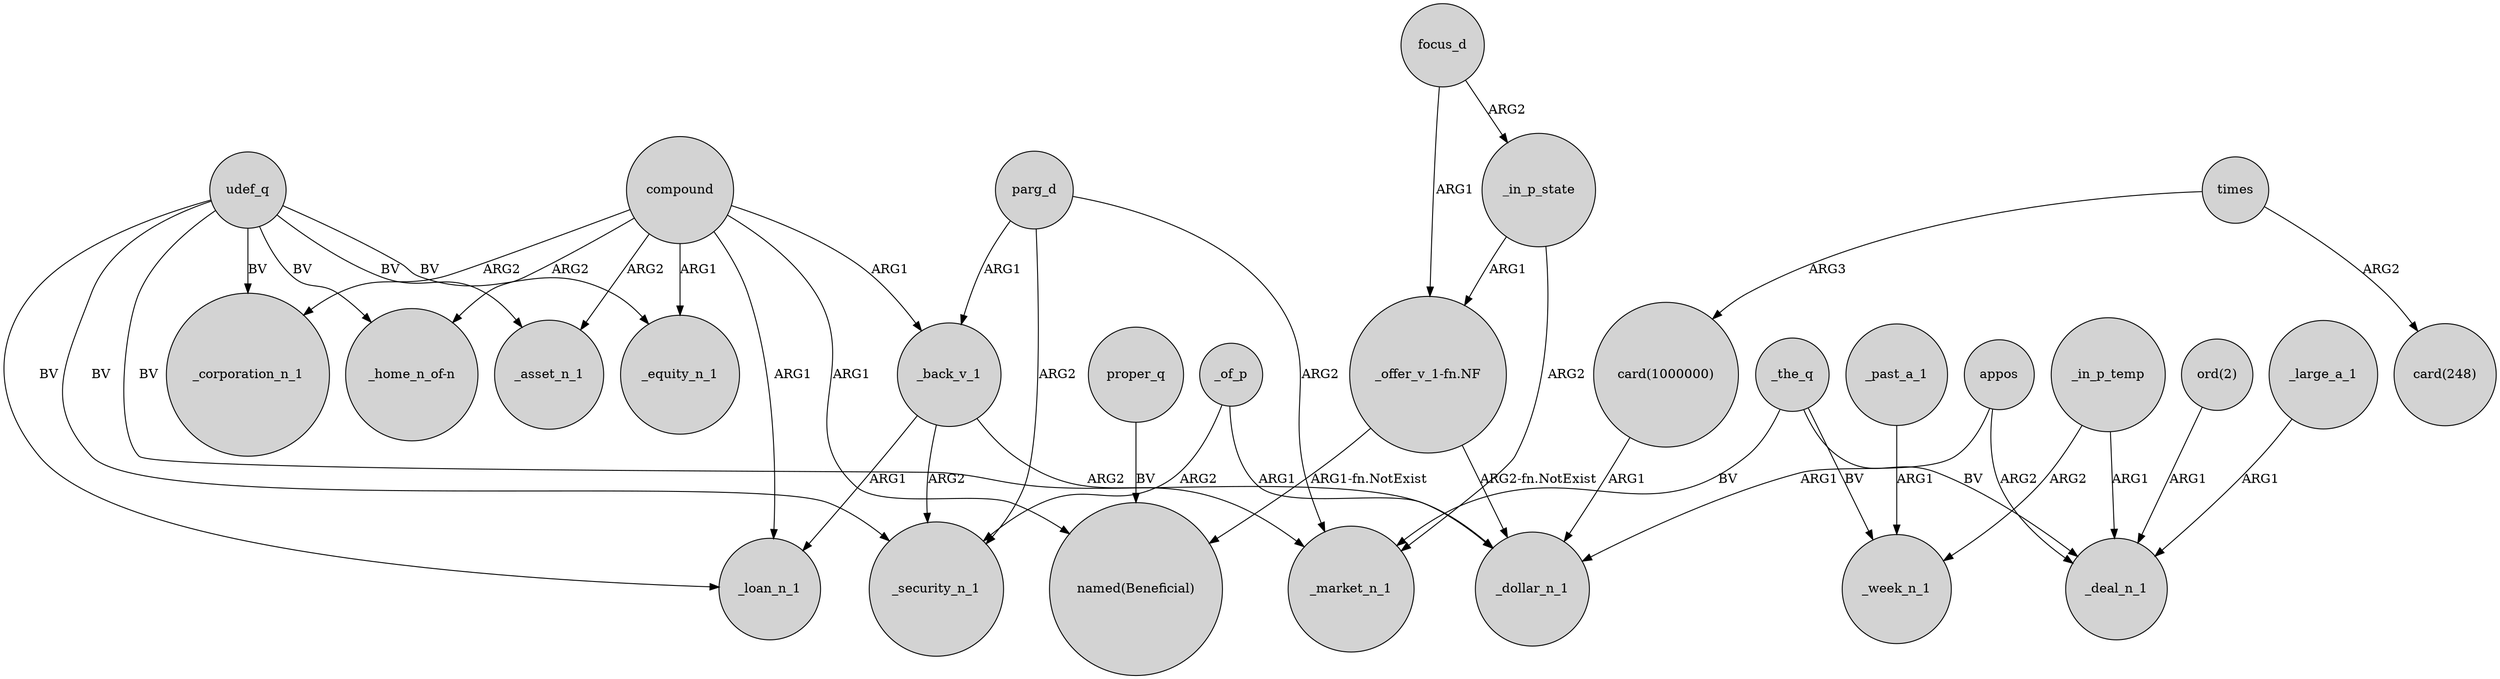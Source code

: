 digraph {
	node [shape=circle style=filled]
	"card(1000000)" -> _dollar_n_1 [label=ARG1]
	_large_a_1 -> _deal_n_1 [label=ARG1]
	"_offer_v_1-fn.NF" -> "named(Beneficial)" [label="ARG1-fn.NotExist"]
	_past_a_1 -> _week_n_1 [label=ARG1]
	_in_p_state -> "_offer_v_1-fn.NF" [label=ARG1]
	compound -> "named(Beneficial)" [label=ARG1]
	proper_q -> "named(Beneficial)" [label=BV]
	_of_p -> _dollar_n_1 [label=ARG1]
	_the_q -> _deal_n_1 [label=BV]
	udef_q -> _loan_n_1 [label=BV]
	compound -> _equity_n_1 [label=ARG1]
	focus_d -> _in_p_state [label=ARG2]
	compound -> _corporation_n_1 [label=ARG2]
	compound -> _back_v_1 [label=ARG1]
	_in_p_temp -> _week_n_1 [label=ARG2]
	udef_q -> "_home_n_of-n" [label=BV]
	parg_d -> _security_n_1 [label=ARG2]
	udef_q -> _asset_n_1 [label=BV]
	"ord(2)" -> _deal_n_1 [label=ARG1]
	times -> "card(248)" [label=ARG2]
	parg_d -> _market_n_1 [label=ARG2]
	_of_p -> _security_n_1 [label=ARG2]
	udef_q -> _corporation_n_1 [label=BV]
	"_offer_v_1-fn.NF" -> _dollar_n_1 [label="ARG2-fn.NotExist"]
	_in_p_state -> _market_n_1 [label=ARG2]
	focus_d -> "_offer_v_1-fn.NF" [label=ARG1]
	times -> "card(1000000)" [label=ARG3]
	udef_q -> _equity_n_1 [label=BV]
	_in_p_temp -> _deal_n_1 [label=ARG1]
	_the_q -> _week_n_1 [label=BV]
	_back_v_1 -> _market_n_1 [label=ARG2]
	appos -> _dollar_n_1 [label=ARG1]
	compound -> _loan_n_1 [label=ARG1]
	parg_d -> _back_v_1 [label=ARG1]
	_back_v_1 -> _security_n_1 [label=ARG2]
	compound -> "_home_n_of-n" [label=ARG2]
	appos -> _deal_n_1 [label=ARG2]
	_back_v_1 -> _loan_n_1 [label=ARG1]
	_the_q -> _market_n_1 [label=BV]
	compound -> _asset_n_1 [label=ARG2]
	udef_q -> _dollar_n_1 [label=BV]
	udef_q -> _security_n_1 [label=BV]
}
